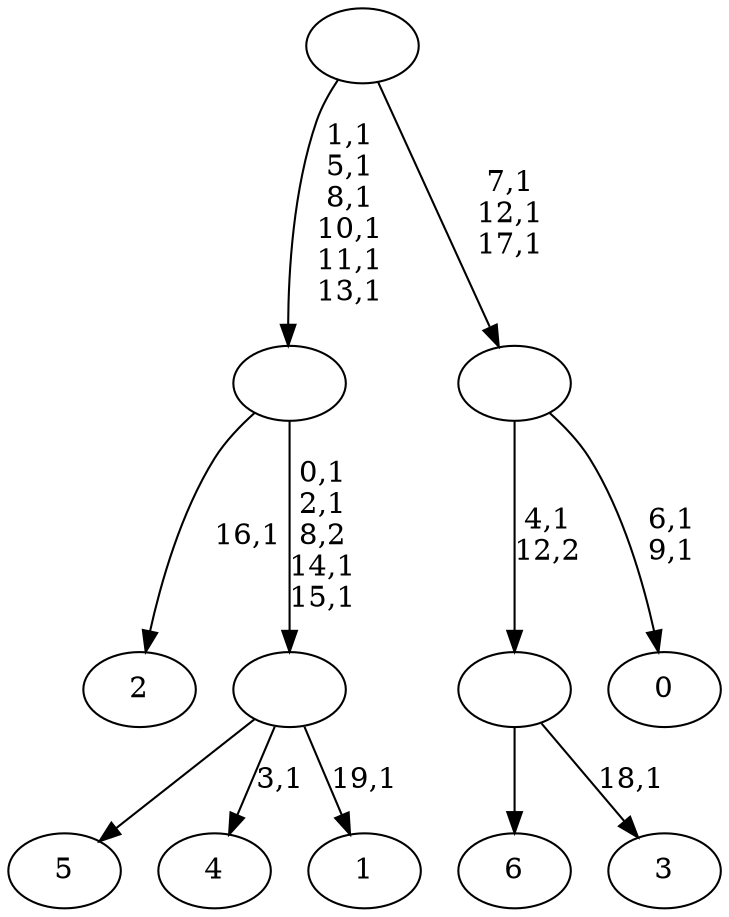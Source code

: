 digraph T {
	27 [label="6"]
	26 [label="5"]
	25 [label="4"]
	23 [label="3"]
	21 [label=""]
	20 [label="2"]
	18 [label="1"]
	16 [label=""]
	12 [label=""]
	6 [label="0"]
	3 [label=""]
	0 [label=""]
	21 -> 23 [label="18,1"]
	21 -> 27 [label=""]
	16 -> 18 [label="19,1"]
	16 -> 25 [label="3,1"]
	16 -> 26 [label=""]
	12 -> 16 [label="0,1\n2,1\n8,2\n14,1\n15,1"]
	12 -> 20 [label="16,1"]
	3 -> 6 [label="6,1\n9,1"]
	3 -> 21 [label="4,1\n12,2"]
	0 -> 3 [label="7,1\n12,1\n17,1"]
	0 -> 12 [label="1,1\n5,1\n8,1\n10,1\n11,1\n13,1"]
}
